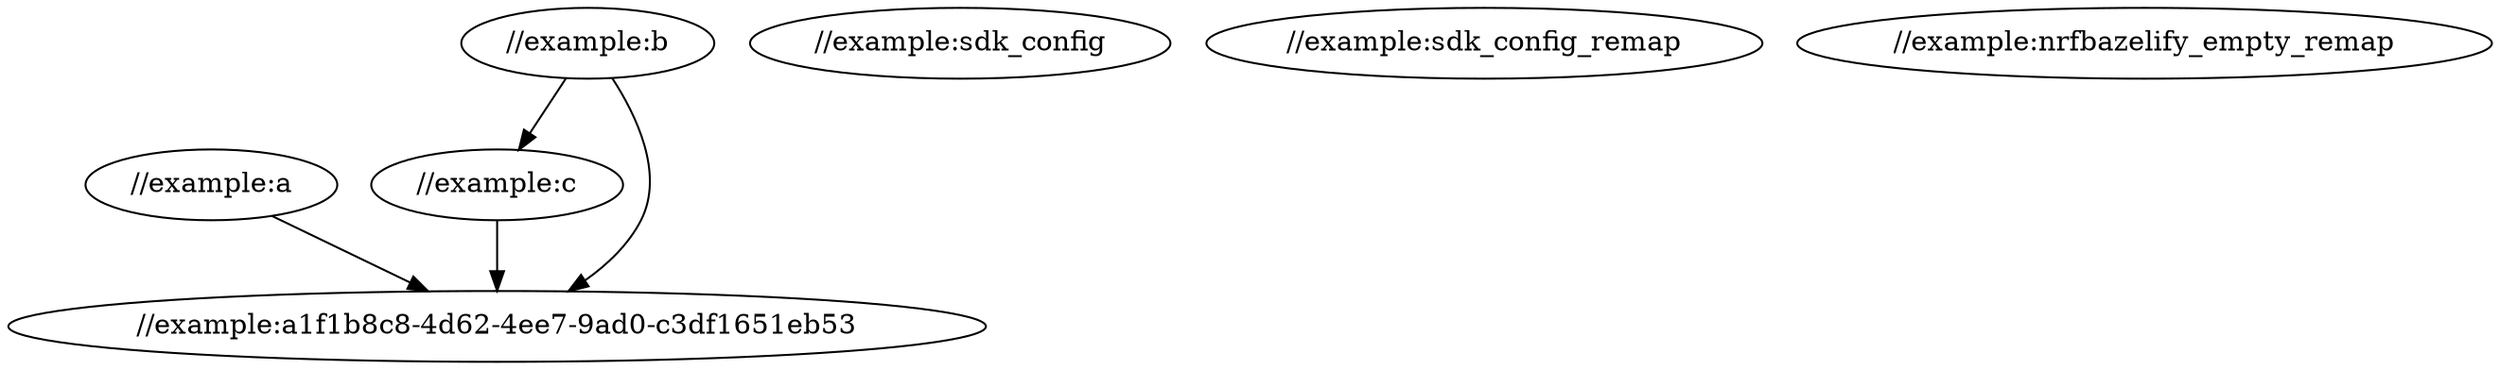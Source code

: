 strict digraph Dependencies {
// Node definitions.
"//example:a";
"//example:b";
"//example:c";
"//example:sdk_config";
"//example:sdk_config_remap";
"//example:nrfbazelify_empty_remap";
"//example:a1f1b8c8-4d62-4ee7-9ad0-c3df1651eb53";

// Edge definitions.
"//example:a" -> "//example:a1f1b8c8-4d62-4ee7-9ad0-c3df1651eb53";
"//example:b" -> "//example:c";
"//example:b" -> "//example:a1f1b8c8-4d62-4ee7-9ad0-c3df1651eb53";
"//example:c" -> "//example:a1f1b8c8-4d62-4ee7-9ad0-c3df1651eb53";
}
